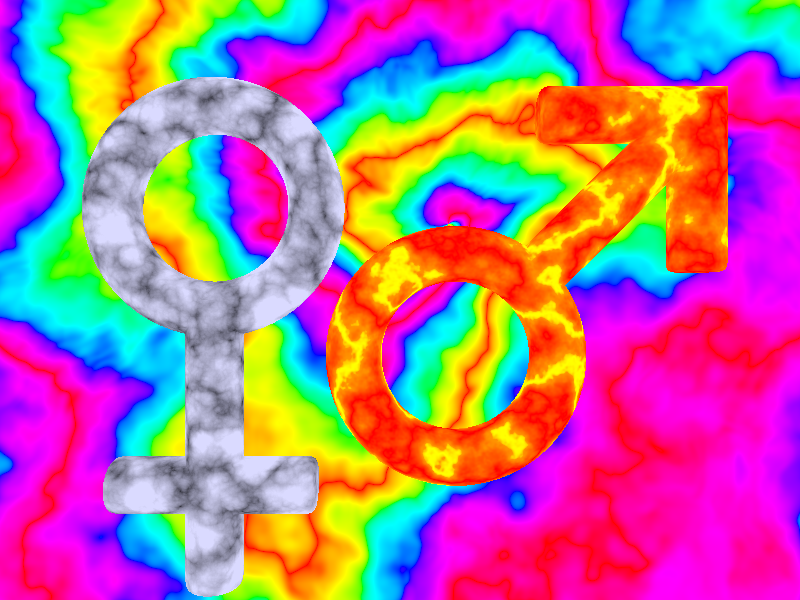 #include "functions.inc"

camera{
        location <0,0,-3.25>
        look_at <0,0,0>
} 


union{
        //sphere{<-1,.5,0>,.7}
        torus{.55,.15 rotate x*90 translate <-1,.5,0>}
        cylinder{<-1,0,0>,<-1,-1.5,0>,.15}
        cylinder{<-1.5,-1,0>,<-0.5,-1,0>,.15}
        superellipsoid{<1,.25> rotate y*90 scale .15 translate <-0.6,-1,0>}
        superellipsoid{<1,.25> rotate y*90 scale .15 translate <-1.4,-1,0>}
        superellipsoid{<1,.25> rotate x*90 scale .15 translate <-1,-1.4,0>}
        
          
        texture{
                pigment{
                        granite
                        pigment_map{
                                [0 rgb 0]
                                [.6 rgb <.7,.7,1>]
                                [1 rgb <.7,.7,1>]
                        }
                }  
                normal{granite 2}
                finish{phong 1}    
        }
        texture{
                pigment{
                        crackle
                        pigment_map{
                                [.25 rgbt <0,0,0,1>]
                                [1 rgbt <10,0,0,0>]
                        } 
                        turbulence .5
                        scale .25
                }
        }
        no_shadow
} 

union{
        //sphere{<0.3,-.3,0>,.7}
        torus{.55,.15 rotate x*90 translate <0.3,-.3,0>}
        cylinder{<0.7,.1,0>,<1.6,1.0,0>,.15}
        cylinder{<1.75,1,0>,<.8,1,0>,.15
                clipped_by{plane{ <-1,1,0>,-sqrt(.18) inverse} }
        }         
        cylinder{<1.6,1.15,0>,<1.6,.2,0>,.15
                clipped_by{plane{ <-1,1,0>,-sqrt(.18)} }
        }
        superellipsoid{<1,.25> rotate y*90 scale .15 translate <.9,1,0>}
        superellipsoid{<1,.25> rotate x*90 scale .15 translate <1.6,.3,0>}
        
        pigment{
                agate
                pigment_map{  
                        [0 rgb <1,0,0>]
                        [.5 rgb <1,.1,0>]
                        [.75 rgb <1,.2,0>]
                        [.9 rgb <1,.3,0>]
                        [1 rgb <1,1,0>]
                } 
                scale .5
        }
        normal{agate 1 scale .5}
        finish{phong 1}
        no_shadow
} 

plane{
        z,1
        texture{
                pigment{
                        spiral1 1
                        pigment_map{ 
                                [0 rgb <1,0,0>]
                                [1/6 rgb <1,1,0>]
                                [2/6 rgb <0,1,0>]
                                [3/6 rgb <0,1,1>]
                                [4/6 rgb <0,0,1>]
                                [5/6 rgb <1,0,1>]
                                [1 rgb <1,0,0>]                       
                        } 
                        turbulence .5
                        scale 4
                }
        }
        texture{
                pigment{
                        granite
                        pigment_map{
                                [0 rgbt 0]
                                [1 rgbt <0,0,0,.25>]
                        }
                }
        }             
}        

light_source{
        <5,5,-5>
        rgb .5
}